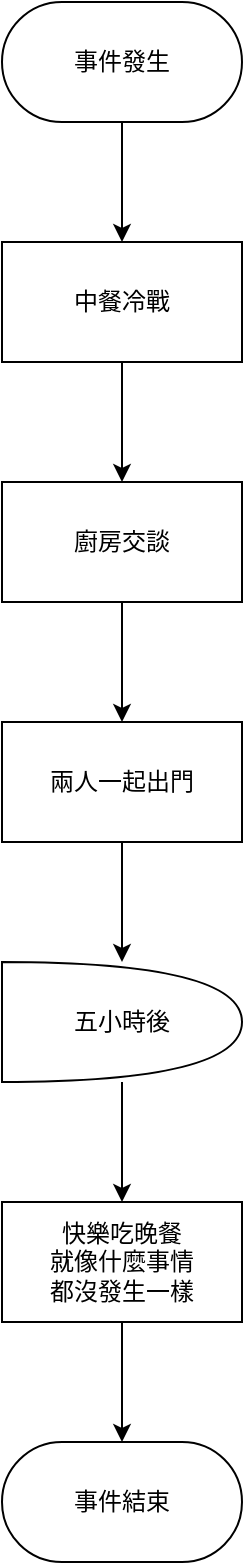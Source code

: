 <mxfile version="14.7.10" type="github">
  <diagram id="ZVJXdmj31DZ5mD7Zhcnz" name="Page-1">
    <mxGraphModel dx="1208" dy="785" grid="1" gridSize="10" guides="1" tooltips="1" connect="1" arrows="1" fold="1" page="1" pageScale="1" pageWidth="827" pageHeight="1169" math="0" shadow="0">
      <root>
        <mxCell id="0" />
        <mxCell id="1" parent="0" />
        <mxCell id="-liqbclU10YVRCgwF5k1-9" style="edgeStyle=orthogonalEdgeStyle;rounded=0;orthogonalLoop=1;jettySize=auto;html=1;" edge="1" parent="1" source="-liqbclU10YVRCgwF5k1-2" target="-liqbclU10YVRCgwF5k1-4">
          <mxGeometry relative="1" as="geometry" />
        </mxCell>
        <mxCell id="-liqbclU10YVRCgwF5k1-2" value="中餐冷戰" style="rounded=0;whiteSpace=wrap;html=1;" vertex="1" parent="1">
          <mxGeometry x="140" y="220" width="120" height="60" as="geometry" />
        </mxCell>
        <mxCell id="-liqbclU10YVRCgwF5k1-8" style="edgeStyle=orthogonalEdgeStyle;rounded=0;orthogonalLoop=1;jettySize=auto;html=1;entryX=0.5;entryY=0;entryDx=0;entryDy=0;" edge="1" parent="1" source="-liqbclU10YVRCgwF5k1-3" target="-liqbclU10YVRCgwF5k1-2">
          <mxGeometry relative="1" as="geometry" />
        </mxCell>
        <mxCell id="-liqbclU10YVRCgwF5k1-3" value="事件發生" style="rounded=1;whiteSpace=wrap;html=1;arcSize=50;" vertex="1" parent="1">
          <mxGeometry x="140" y="100" width="120" height="60" as="geometry" />
        </mxCell>
        <mxCell id="-liqbclU10YVRCgwF5k1-10" style="edgeStyle=orthogonalEdgeStyle;rounded=0;orthogonalLoop=1;jettySize=auto;html=1;" edge="1" parent="1" source="-liqbclU10YVRCgwF5k1-4" target="-liqbclU10YVRCgwF5k1-5">
          <mxGeometry relative="1" as="geometry" />
        </mxCell>
        <mxCell id="-liqbclU10YVRCgwF5k1-4" value="廚房交談" style="rounded=0;whiteSpace=wrap;html=1;" vertex="1" parent="1">
          <mxGeometry x="140" y="340" width="120" height="60" as="geometry" />
        </mxCell>
        <mxCell id="-liqbclU10YVRCgwF5k1-11" style="edgeStyle=orthogonalEdgeStyle;rounded=0;orthogonalLoop=1;jettySize=auto;html=1;" edge="1" parent="1" source="-liqbclU10YVRCgwF5k1-5" target="-liqbclU10YVRCgwF5k1-6">
          <mxGeometry relative="1" as="geometry" />
        </mxCell>
        <mxCell id="-liqbclU10YVRCgwF5k1-5" value="兩人一起出門" style="rounded=0;whiteSpace=wrap;html=1;" vertex="1" parent="1">
          <mxGeometry x="140" y="460" width="120" height="60" as="geometry" />
        </mxCell>
        <mxCell id="-liqbclU10YVRCgwF5k1-12" style="edgeStyle=orthogonalEdgeStyle;rounded=0;orthogonalLoop=1;jettySize=auto;html=1;entryX=0.5;entryY=0;entryDx=0;entryDy=0;" edge="1" parent="1" source="-liqbclU10YVRCgwF5k1-6" target="-liqbclU10YVRCgwF5k1-7">
          <mxGeometry relative="1" as="geometry" />
        </mxCell>
        <mxCell id="-liqbclU10YVRCgwF5k1-6" value="五小時後" style="shape=or;whiteSpace=wrap;html=1;" vertex="1" parent="1">
          <mxGeometry x="140" y="580" width="120" height="60" as="geometry" />
        </mxCell>
        <mxCell id="-liqbclU10YVRCgwF5k1-14" style="edgeStyle=orthogonalEdgeStyle;rounded=0;orthogonalLoop=1;jettySize=auto;html=1;entryX=0.5;entryY=0;entryDx=0;entryDy=0;" edge="1" parent="1" source="-liqbclU10YVRCgwF5k1-7" target="-liqbclU10YVRCgwF5k1-13">
          <mxGeometry relative="1" as="geometry" />
        </mxCell>
        <mxCell id="-liqbclU10YVRCgwF5k1-7" value="快樂吃晚餐&lt;br&gt;就像什麼事情&lt;br&gt;都沒發生一樣" style="rounded=0;whiteSpace=wrap;html=1;" vertex="1" parent="1">
          <mxGeometry x="140" y="700" width="120" height="60" as="geometry" />
        </mxCell>
        <mxCell id="-liqbclU10YVRCgwF5k1-13" value="事件結束" style="rounded=1;whiteSpace=wrap;html=1;arcSize=50;" vertex="1" parent="1">
          <mxGeometry x="140" y="820" width="120" height="60" as="geometry" />
        </mxCell>
      </root>
    </mxGraphModel>
  </diagram>
</mxfile>

